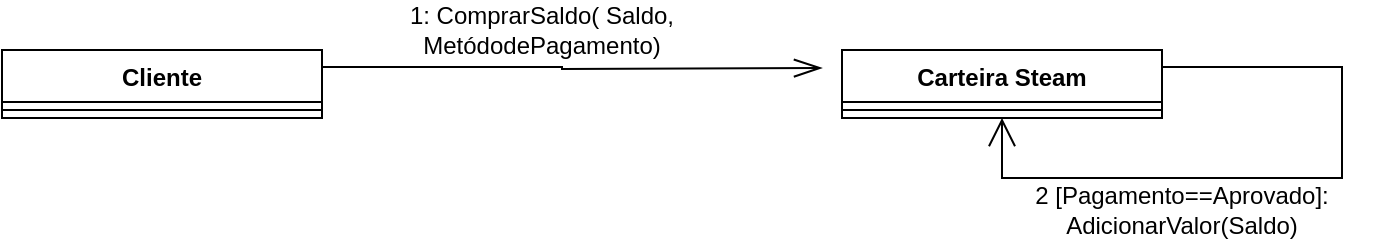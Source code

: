 <mxfile version="12.2.9" type="device" pages="1"><diagram id="vnEfgUa3KnfhuNQwinGI" name="Page-1"><mxGraphModel dx="942" dy="589" grid="1" gridSize="10" guides="1" tooltips="1" connect="1" arrows="1" fold="1" page="1" pageScale="1" pageWidth="827" pageHeight="1169" math="0" shadow="0"><root><mxCell id="0"/><mxCell id="1" parent="0"/><mxCell id="w-OtaB0kF4PF_rLZ_xk6-172" value="Carteira Steam" style="swimlane;fontStyle=1;align=center;verticalAlign=top;childLayout=stackLayout;horizontal=1;startSize=26;horizontalStack=0;resizeParent=1;resizeParentMax=0;resizeLast=0;collapsible=1;marginBottom=0;" vertex="1" parent="1"><mxGeometry x="510" y="80" width="160" height="34" as="geometry"/></mxCell><mxCell id="w-OtaB0kF4PF_rLZ_xk6-174" value="" style="line;strokeWidth=1;fillColor=none;align=left;verticalAlign=middle;spacingTop=-1;spacingLeft=3;spacingRight=3;rotatable=0;labelPosition=right;points=[];portConstraint=eastwest;" vertex="1" parent="w-OtaB0kF4PF_rLZ_xk6-172"><mxGeometry y="26" width="160" height="8" as="geometry"/></mxCell><mxCell id="w-OtaB0kF4PF_rLZ_xk6-181" style="edgeStyle=orthogonalEdgeStyle;rounded=0;jumpSize=7;orthogonalLoop=1;jettySize=auto;html=1;exitX=1;exitY=0.25;exitDx=0;exitDy=0;startArrow=none;startFill=0;startSize=13;endArrow=openThin;endFill=0;endSize=12;" edge="1" parent="1" source="w-OtaB0kF4PF_rLZ_xk6-176"><mxGeometry relative="1" as="geometry"><mxPoint x="500" y="89" as="targetPoint"/></mxGeometry></mxCell><mxCell id="w-OtaB0kF4PF_rLZ_xk6-176" value="Cliente" style="swimlane;fontStyle=1;align=center;verticalAlign=top;childLayout=stackLayout;horizontal=1;startSize=26;horizontalStack=0;resizeParent=1;resizeParentMax=0;resizeLast=0;collapsible=1;marginBottom=0;" vertex="1" parent="1"><mxGeometry x="90" y="80" width="160" height="34" as="geometry"/></mxCell><mxCell id="w-OtaB0kF4PF_rLZ_xk6-178" value="" style="line;strokeWidth=1;fillColor=none;align=left;verticalAlign=middle;spacingTop=-1;spacingLeft=3;spacingRight=3;rotatable=0;labelPosition=right;points=[];portConstraint=eastwest;" vertex="1" parent="w-OtaB0kF4PF_rLZ_xk6-176"><mxGeometry y="26" width="160" height="8" as="geometry"/></mxCell><mxCell id="w-OtaB0kF4PF_rLZ_xk6-182" value="1: ComprarSaldo( Saldo, MetódodePagamento)" style="text;html=1;strokeColor=none;fillColor=none;align=center;verticalAlign=middle;whiteSpace=wrap;rounded=0;" vertex="1" parent="1"><mxGeometry x="280" y="60" width="160" height="20" as="geometry"/></mxCell><mxCell id="w-OtaB0kF4PF_rLZ_xk6-183" style="edgeStyle=orthogonalEdgeStyle;rounded=0;jumpSize=7;orthogonalLoop=1;jettySize=auto;html=1;exitX=1;exitY=0.25;exitDx=0;exitDy=0;entryX=0.5;entryY=1;entryDx=0;entryDy=0;startArrow=none;startFill=0;startSize=13;endArrow=open;endFill=0;endSize=12;" edge="1" parent="1" source="w-OtaB0kF4PF_rLZ_xk6-172" target="w-OtaB0kF4PF_rLZ_xk6-172"><mxGeometry relative="1" as="geometry"><Array as="points"><mxPoint x="760" y="89"/><mxPoint x="760" y="144"/><mxPoint x="590" y="144"/></Array></mxGeometry></mxCell><mxCell id="w-OtaB0kF4PF_rLZ_xk6-184" value="2 [Pagamento==Aprovado]: AdicionarValor(Saldo)" style="text;html=1;strokeColor=none;fillColor=none;align=center;verticalAlign=middle;whiteSpace=wrap;rounded=0;" vertex="1" parent="1"><mxGeometry x="580" y="150" width="200" height="20" as="geometry"/></mxCell></root></mxGraphModel></diagram></mxfile>